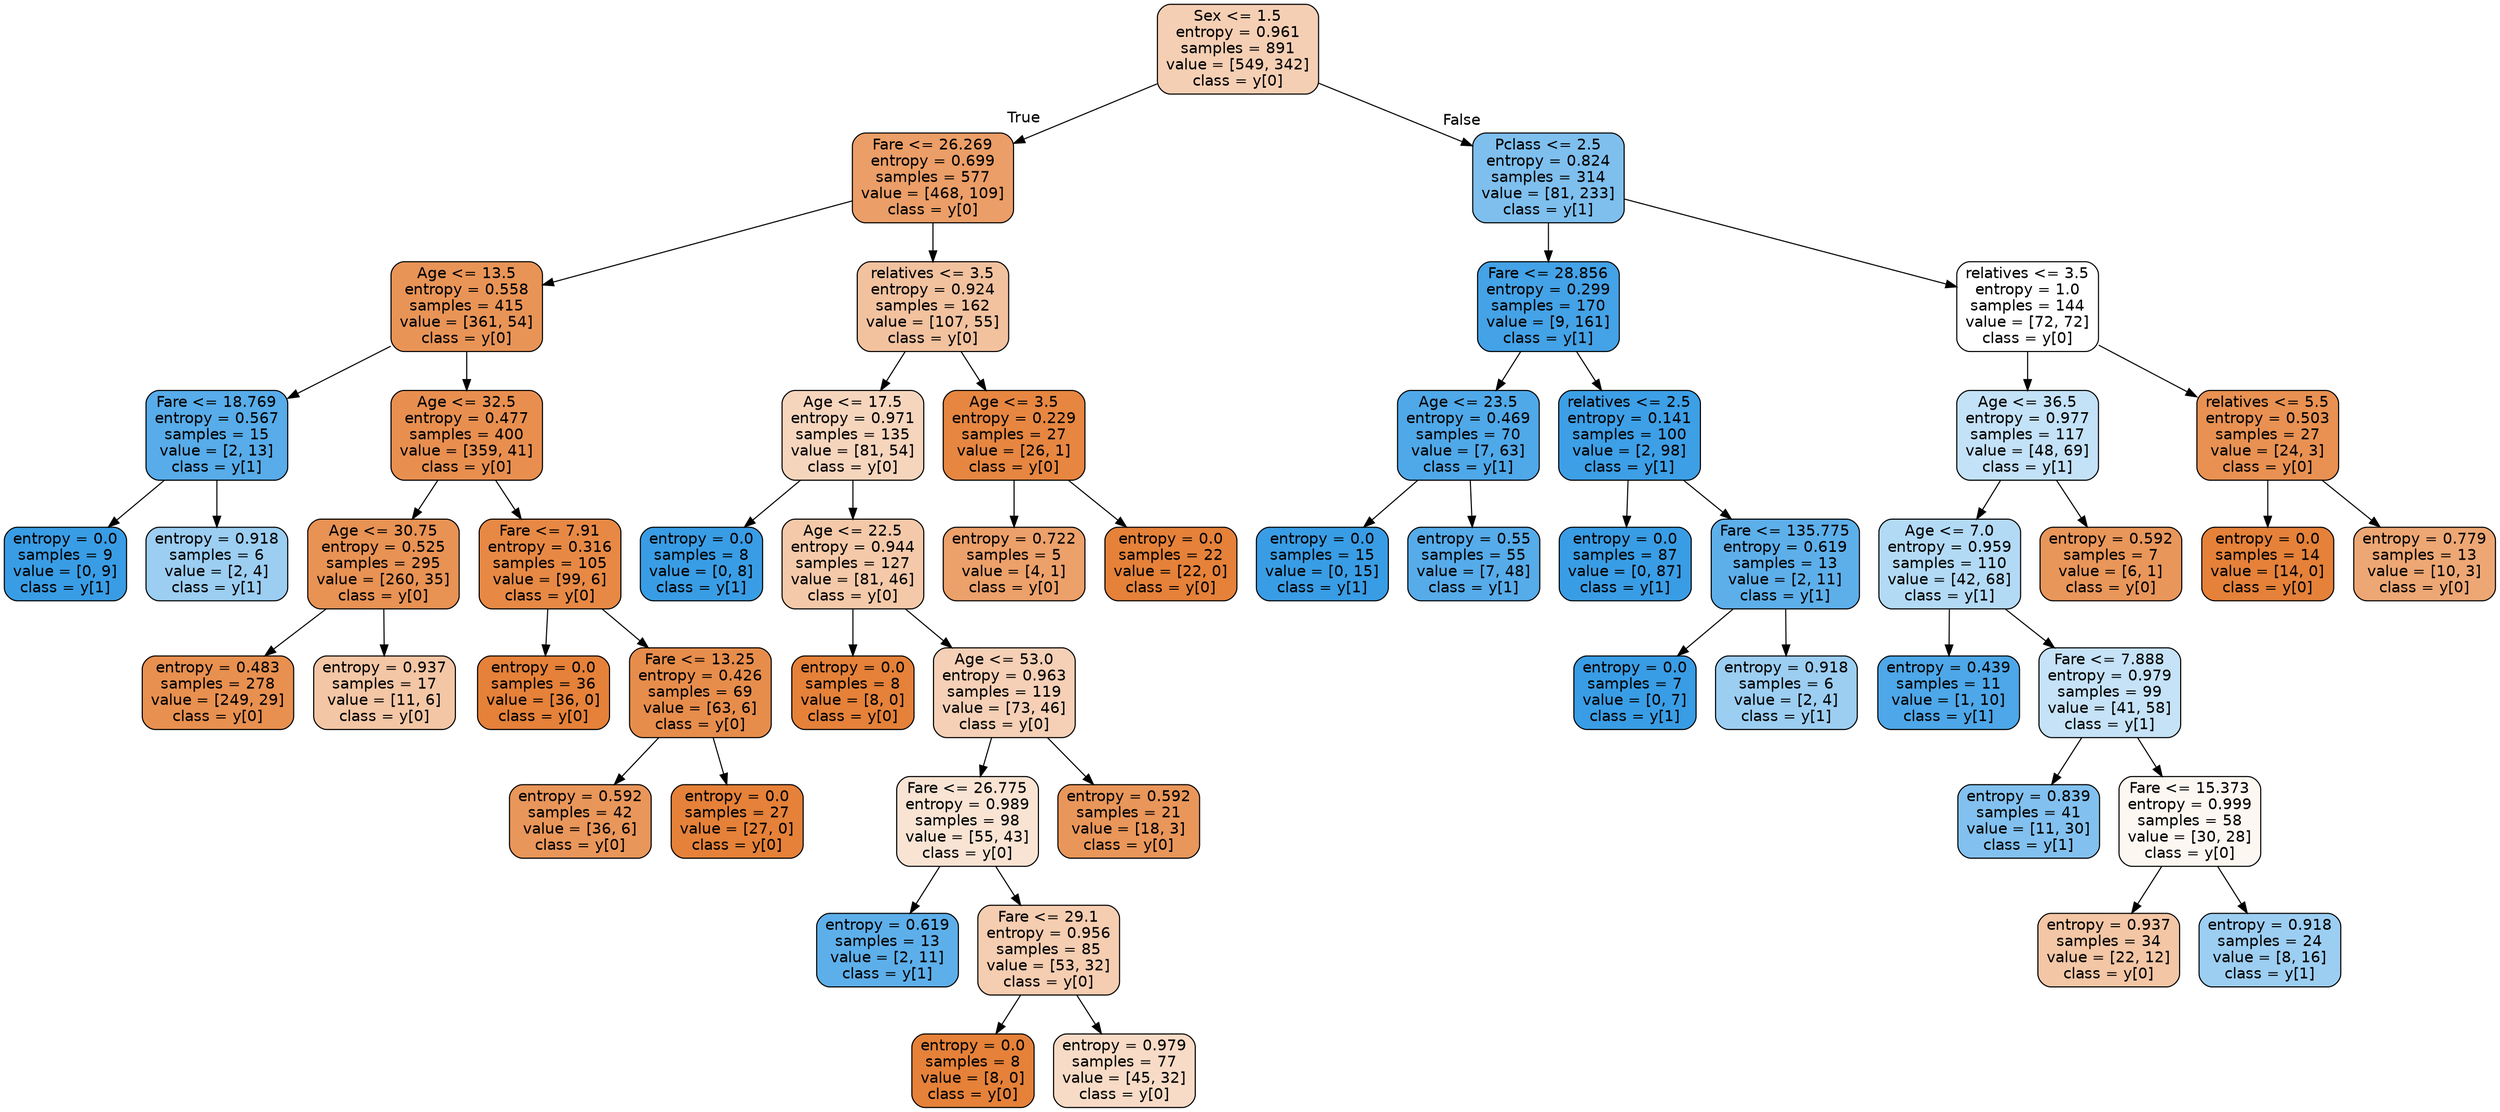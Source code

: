 digraph Tree {
node [shape=box, style="filled, rounded", color="black", fontname=helvetica] ;
edge [fontname=helvetica] ;
0 [label="Sex <= 1.5\nentropy = 0.961\nsamples = 891\nvalue = [549, 342]\nclass = y[0]", fillcolor="#f5cfb4"] ;
1 [label="Fare <= 26.269\nentropy = 0.699\nsamples = 577\nvalue = [468, 109]\nclass = y[0]", fillcolor="#eb9e67"] ;
0 -> 1 [labeldistance=2.5, labelangle=45, headlabel="True"] ;
5 [label="Age <= 13.5\nentropy = 0.558\nsamples = 415\nvalue = [361, 54]\nclass = y[0]", fillcolor="#e99457"] ;
1 -> 5 ;
7 [label="Fare <= 18.769\nentropy = 0.567\nsamples = 15\nvalue = [2, 13]\nclass = y[1]", fillcolor="#57ace9"] ;
5 -> 7 ;
37 [label="entropy = 0.0\nsamples = 9\nvalue = [0, 9]\nclass = y[1]", fillcolor="#399de5"] ;
7 -> 37 ;
38 [label="entropy = 0.918\nsamples = 6\nvalue = [2, 4]\nclass = y[1]", fillcolor="#9ccef2"] ;
7 -> 38 ;
8 [label="Age <= 32.5\nentropy = 0.477\nsamples = 400\nvalue = [359, 41]\nclass = y[0]", fillcolor="#e88f50"] ;
5 -> 8 ;
43 [label="Age <= 30.75\nentropy = 0.525\nsamples = 295\nvalue = [260, 35]\nclass = y[0]", fillcolor="#e89254"] ;
8 -> 43 ;
45 [label="entropy = 0.483\nsamples = 278\nvalue = [249, 29]\nclass = y[0]", fillcolor="#e89050"] ;
43 -> 45 ;
46 [label="entropy = 0.937\nsamples = 17\nvalue = [11, 6]\nclass = y[0]", fillcolor="#f3c6a5"] ;
43 -> 46 ;
44 [label="Fare <= 7.91\nentropy = 0.316\nsamples = 105\nvalue = [99, 6]\nclass = y[0]", fillcolor="#e78945"] ;
8 -> 44 ;
47 [label="entropy = 0.0\nsamples = 36\nvalue = [36, 0]\nclass = y[0]", fillcolor="#e58139"] ;
44 -> 47 ;
48 [label="Fare <= 13.25\nentropy = 0.426\nsamples = 69\nvalue = [63, 6]\nclass = y[0]", fillcolor="#e78d4c"] ;
44 -> 48 ;
49 [label="entropy = 0.592\nsamples = 42\nvalue = [36, 6]\nclass = y[0]", fillcolor="#e9965a"] ;
48 -> 49 ;
50 [label="entropy = 0.0\nsamples = 27\nvalue = [27, 0]\nclass = y[0]", fillcolor="#e58139"] ;
48 -> 50 ;
6 [label="relatives <= 3.5\nentropy = 0.924\nsamples = 162\nvalue = [107, 55]\nclass = y[0]", fillcolor="#f2c29f"] ;
1 -> 6 ;
11 [label="Age <= 17.5\nentropy = 0.971\nsamples = 135\nvalue = [81, 54]\nclass = y[0]", fillcolor="#f6d5bd"] ;
6 -> 11 ;
13 [label="entropy = 0.0\nsamples = 8\nvalue = [0, 8]\nclass = y[1]", fillcolor="#399de5"] ;
11 -> 13 ;
14 [label="Age <= 22.5\nentropy = 0.944\nsamples = 127\nvalue = [81, 46]\nclass = y[0]", fillcolor="#f4c9a9"] ;
11 -> 14 ;
15 [label="entropy = 0.0\nsamples = 8\nvalue = [8, 0]\nclass = y[0]", fillcolor="#e58139"] ;
14 -> 15 ;
16 [label="Age <= 53.0\nentropy = 0.963\nsamples = 119\nvalue = [73, 46]\nclass = y[0]", fillcolor="#f5d0b6"] ;
14 -> 16 ;
17 [label="Fare <= 26.775\nentropy = 0.989\nsamples = 98\nvalue = [55, 43]\nclass = y[0]", fillcolor="#f9e4d4"] ;
16 -> 17 ;
19 [label="entropy = 0.619\nsamples = 13\nvalue = [2, 11]\nclass = y[1]", fillcolor="#5dafea"] ;
17 -> 19 ;
20 [label="Fare <= 29.1\nentropy = 0.956\nsamples = 85\nvalue = [53, 32]\nclass = y[0]", fillcolor="#f5cdb1"] ;
17 -> 20 ;
21 [label="entropy = 0.0\nsamples = 8\nvalue = [8, 0]\nclass = y[0]", fillcolor="#e58139"] ;
20 -> 21 ;
22 [label="entropy = 0.979\nsamples = 77\nvalue = [45, 32]\nclass = y[0]", fillcolor="#f7dbc6"] ;
20 -> 22 ;
18 [label="entropy = 0.592\nsamples = 21\nvalue = [18, 3]\nclass = y[0]", fillcolor="#e9965a"] ;
16 -> 18 ;
12 [label="Age <= 3.5\nentropy = 0.229\nsamples = 27\nvalue = [26, 1]\nclass = y[0]", fillcolor="#e68641"] ;
6 -> 12 ;
41 [label="entropy = 0.722\nsamples = 5\nvalue = [4, 1]\nclass = y[0]", fillcolor="#eca06a"] ;
12 -> 41 ;
42 [label="entropy = 0.0\nsamples = 22\nvalue = [22, 0]\nclass = y[0]", fillcolor="#e58139"] ;
12 -> 42 ;
2 [label="Pclass <= 2.5\nentropy = 0.824\nsamples = 314\nvalue = [81, 233]\nclass = y[1]", fillcolor="#7ebfee"] ;
0 -> 2 [labeldistance=2.5, labelangle=-45, headlabel="False"] ;
3 [label="Fare <= 28.856\nentropy = 0.299\nsamples = 170\nvalue = [9, 161]\nclass = y[1]", fillcolor="#44a2e6"] ;
2 -> 3 ;
25 [label="Age <= 23.5\nentropy = 0.469\nsamples = 70\nvalue = [7, 63]\nclass = y[1]", fillcolor="#4fa8e8"] ;
3 -> 25 ;
39 [label="entropy = 0.0\nsamples = 15\nvalue = [0, 15]\nclass = y[1]", fillcolor="#399de5"] ;
25 -> 39 ;
40 [label="entropy = 0.55\nsamples = 55\nvalue = [7, 48]\nclass = y[1]", fillcolor="#56abe9"] ;
25 -> 40 ;
26 [label="relatives <= 2.5\nentropy = 0.141\nsamples = 100\nvalue = [2, 98]\nclass = y[1]", fillcolor="#3d9fe6"] ;
3 -> 26 ;
27 [label="entropy = 0.0\nsamples = 87\nvalue = [0, 87]\nclass = y[1]", fillcolor="#399de5"] ;
26 -> 27 ;
28 [label="Fare <= 135.775\nentropy = 0.619\nsamples = 13\nvalue = [2, 11]\nclass = y[1]", fillcolor="#5dafea"] ;
26 -> 28 ;
51 [label="entropy = 0.0\nsamples = 7\nvalue = [0, 7]\nclass = y[1]", fillcolor="#399de5"] ;
28 -> 51 ;
52 [label="entropy = 0.918\nsamples = 6\nvalue = [2, 4]\nclass = y[1]", fillcolor="#9ccef2"] ;
28 -> 52 ;
4 [label="relatives <= 3.5\nentropy = 1.0\nsamples = 144\nvalue = [72, 72]\nclass = y[0]", fillcolor="#ffffff"] ;
2 -> 4 ;
9 [label="Age <= 36.5\nentropy = 0.977\nsamples = 117\nvalue = [48, 69]\nclass = y[1]", fillcolor="#c3e1f7"] ;
4 -> 9 ;
23 [label="Age <= 7.0\nentropy = 0.959\nsamples = 110\nvalue = [42, 68]\nclass = y[1]", fillcolor="#b3daf5"] ;
9 -> 23 ;
29 [label="entropy = 0.439\nsamples = 11\nvalue = [1, 10]\nclass = y[1]", fillcolor="#4da7e8"] ;
23 -> 29 ;
30 [label="Fare <= 7.888\nentropy = 0.979\nsamples = 99\nvalue = [41, 58]\nclass = y[1]", fillcolor="#c5e2f7"] ;
23 -> 30 ;
31 [label="entropy = 0.839\nsamples = 41\nvalue = [11, 30]\nclass = y[1]", fillcolor="#82c1ef"] ;
30 -> 31 ;
32 [label="Fare <= 15.373\nentropy = 0.999\nsamples = 58\nvalue = [30, 28]\nclass = y[0]", fillcolor="#fdf7f2"] ;
30 -> 32 ;
33 [label="entropy = 0.937\nsamples = 34\nvalue = [22, 12]\nclass = y[0]", fillcolor="#f3c6a5"] ;
32 -> 33 ;
34 [label="entropy = 0.918\nsamples = 24\nvalue = [8, 16]\nclass = y[1]", fillcolor="#9ccef2"] ;
32 -> 34 ;
24 [label="entropy = 0.592\nsamples = 7\nvalue = [6, 1]\nclass = y[0]", fillcolor="#e9965a"] ;
9 -> 24 ;
10 [label="relatives <= 5.5\nentropy = 0.503\nsamples = 27\nvalue = [24, 3]\nclass = y[0]", fillcolor="#e89152"] ;
4 -> 10 ;
35 [label="entropy = 0.0\nsamples = 14\nvalue = [14, 0]\nclass = y[0]", fillcolor="#e58139"] ;
10 -> 35 ;
36 [label="entropy = 0.779\nsamples = 13\nvalue = [10, 3]\nclass = y[0]", fillcolor="#eda774"] ;
10 -> 36 ;
}